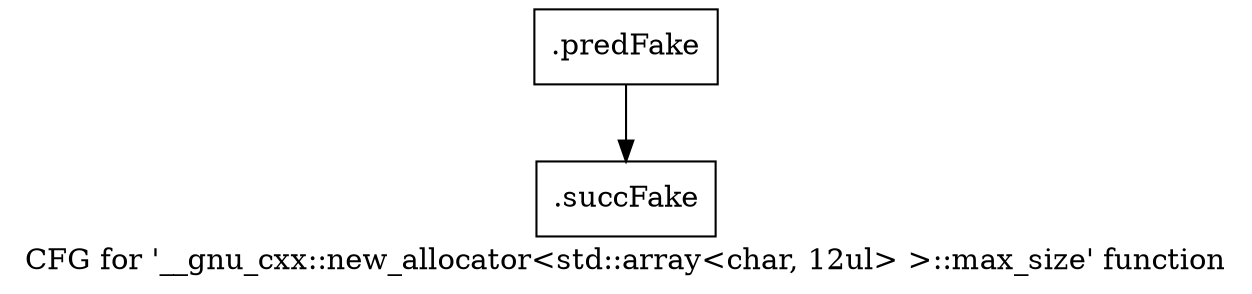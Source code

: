 digraph "CFG for '__gnu_cxx::new_allocator\<std::array\<char, 12ul\> \>::max_size' function" {
	label="CFG for '__gnu_cxx::new_allocator\<std::array\<char, 12ul\> \>::max_size' function";

	Node0x46c5790 [shape=record,filename="",linenumber="",label="{.predFake}"];
	Node0x46c5790 -> Node0x47e2990[ callList="" memoryops="" filename="/media/miguel/NewVolume/Linux/Xilinx/Vitis_HLS/2020.2/tps/lnx64/gcc-6.2.0/lib/gcc/x86_64-pc-linux-gnu/6.2.0/../../../../include/c++/6.2.0/ext/new_allocator.h" execusionnum="5"];
	Node0x47e2990 [shape=record,filename="/media/miguel/NewVolume/Linux/Xilinx/Vitis_HLS/2020.2/tps/lnx64/gcc-6.2.0/lib/gcc/x86_64-pc-linux-gnu/6.2.0/../../../../include/c++/6.2.0/ext/new_allocator.h",linenumber="114",label="{.succFake}"];
}
